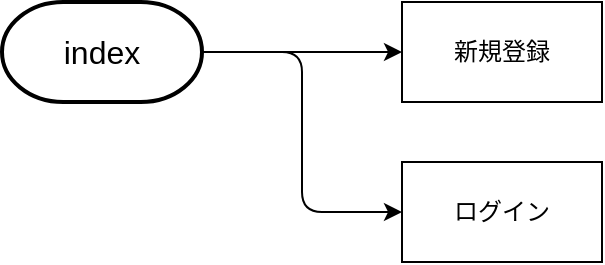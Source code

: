 <mxfile>
    <diagram id="Q_1aTcnOIfamH0o6_-4i" name="ページ1">
        <mxGraphModel dx="441" dy="779" grid="1" gridSize="10" guides="1" tooltips="1" connect="1" arrows="1" fold="1" page="1" pageScale="1" pageWidth="827" pageHeight="1169" math="0" shadow="0">
            <root>
                <mxCell id="0"/>
                <mxCell id="1" parent="0"/>
                <mxCell id="5" value="" style="edgeStyle=none;html=1;entryX=0;entryY=0.5;entryDx=0;entryDy=0;" edge="1" parent="1" source="2" target="4">
                    <mxGeometry relative="1" as="geometry">
                        <Array as="points">
                            <mxPoint x="310" y="105"/>
                            <mxPoint x="310" y="185"/>
                        </Array>
                    </mxGeometry>
                </mxCell>
                <mxCell id="6" style="edgeStyle=none;html=1;entryX=0;entryY=0.5;entryDx=0;entryDy=0;" edge="1" parent="1" source="2" target="3">
                    <mxGeometry relative="1" as="geometry"/>
                </mxCell>
                <mxCell id="2" value="&lt;font size=&quot;3&quot;&gt;index&lt;/font&gt;" style="strokeWidth=2;html=1;shape=mxgraph.flowchart.terminator;whiteSpace=wrap;" vertex="1" parent="1">
                    <mxGeometry x="160" y="80" width="100" height="50" as="geometry"/>
                </mxCell>
                <mxCell id="3" value="新規登録" style="html=1;dashed=0;whiteSpace=wrap;" vertex="1" parent="1">
                    <mxGeometry x="360" y="80" width="100" height="50" as="geometry"/>
                </mxCell>
                <mxCell id="4" value="ログイン" style="html=1;dashed=0;whiteSpace=wrap;" vertex="1" parent="1">
                    <mxGeometry x="360" y="160" width="100" height="50" as="geometry"/>
                </mxCell>
            </root>
        </mxGraphModel>
    </diagram>
</mxfile>